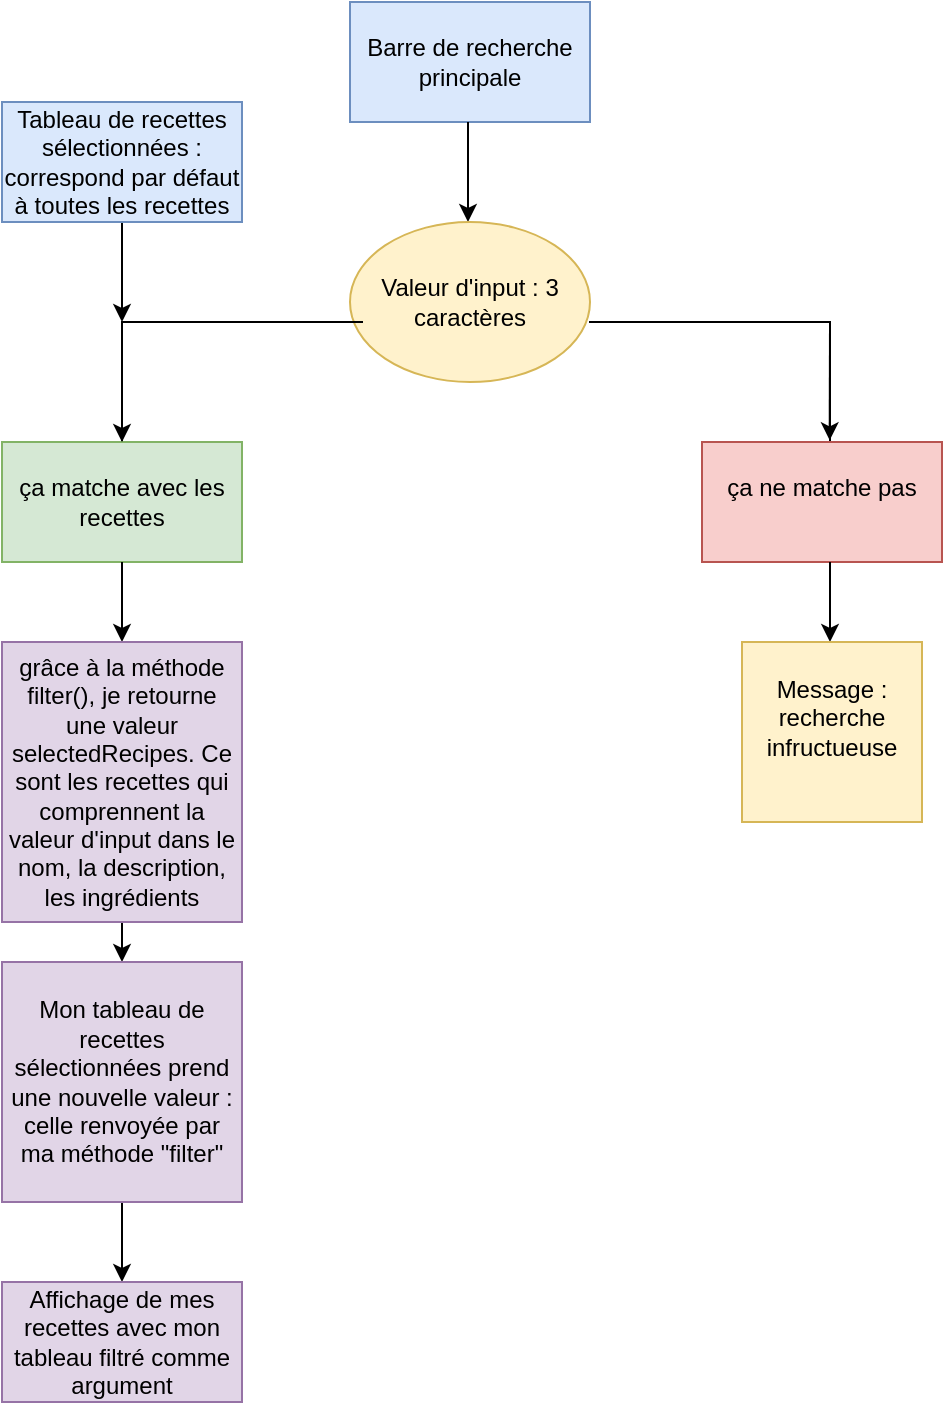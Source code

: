 <mxfile version="20.2.3" type="github">
  <diagram id="sMP_dOJLOKyjLoVJ6SQn" name="Page-1">
    <mxGraphModel dx="593" dy="322" grid="1" gridSize="10" guides="1" tooltips="1" connect="1" arrows="1" fold="1" page="1" pageScale="1" pageWidth="827" pageHeight="1169" math="0" shadow="0">
      <root>
        <mxCell id="0" />
        <mxCell id="1" parent="0" />
        <mxCell id="vuxg8Bi198hUJe4XiMdr-18" value="" style="edgeStyle=orthogonalEdgeStyle;rounded=0;orthogonalLoop=1;jettySize=auto;html=1;" parent="1" source="vuxg8Bi198hUJe4XiMdr-7" target="vuxg8Bi198hUJe4XiMdr-15" edge="1">
          <mxGeometry relative="1" as="geometry" />
        </mxCell>
        <mxCell id="vuxg8Bi198hUJe4XiMdr-7" value="" style="shape=partialRectangle;whiteSpace=wrap;html=1;top=0;left=0;fillColor=none;direction=east;flipH=0;flipV=1;" parent="1" vertex="1">
          <mxGeometry x="474" y="200" width="120" height="60" as="geometry" />
        </mxCell>
        <mxCell id="vuxg8Bi198hUJe4XiMdr-1" value="&lt;div&gt;Barre de recherche principale&lt;/div&gt;" style="rounded=0;whiteSpace=wrap;html=1;direction=west;fillColor=#dae8fc;strokeColor=#6c8ebf;" parent="1" vertex="1">
          <mxGeometry x="354" y="40" width="120" height="60" as="geometry" />
        </mxCell>
        <mxCell id="vuxg8Bi198hUJe4XiMdr-2" value="" style="endArrow=classic;html=1;rounded=0;" parent="1" edge="1">
          <mxGeometry width="50" height="50" relative="1" as="geometry">
            <mxPoint x="413" y="100" as="sourcePoint" />
            <mxPoint x="413" y="150" as="targetPoint" />
          </mxGeometry>
        </mxCell>
        <mxCell id="vuxg8Bi198hUJe4XiMdr-3" value="&lt;div&gt;Valeur d&#39;input : 3 caractères&lt;/div&gt;" style="ellipse;whiteSpace=wrap;html=1;fillColor=#fff2cc;strokeColor=#d6b656;" parent="1" vertex="1">
          <mxGeometry x="354" y="150" width="120" height="80" as="geometry" />
        </mxCell>
        <mxCell id="vuxg8Bi198hUJe4XiMdr-5" value="" style="shape=partialRectangle;whiteSpace=wrap;html=1;bottom=0;right=0;fillColor=none;" parent="1" vertex="1">
          <mxGeometry x="240" y="200" width="120" height="60" as="geometry" />
        </mxCell>
        <mxCell id="vuxg8Bi198hUJe4XiMdr-14" value="ça matche avec les recettes" style="rounded=0;whiteSpace=wrap;html=1;fillColor=#d5e8d4;strokeColor=#82b366;" parent="1" vertex="1">
          <mxGeometry x="180" y="260" width="120" height="60" as="geometry" />
        </mxCell>
        <mxCell id="vuxg8Bi198hUJe4XiMdr-15" value="&lt;div&gt;ça ne matche pas&lt;/div&gt;&lt;div&gt;&lt;br&gt;&lt;/div&gt;" style="rounded=0;whiteSpace=wrap;html=1;fillColor=#f8cecc;strokeColor=#b85450;" parent="1" vertex="1">
          <mxGeometry x="530" y="260" width="120" height="60" as="geometry" />
        </mxCell>
        <mxCell id="vuxg8Bi198hUJe4XiMdr-16" value="" style="endArrow=classic;html=1;rounded=0;entryX=0;entryY=1;entryDx=0;entryDy=0;" parent="1" target="vuxg8Bi198hUJe4XiMdr-5" edge="1">
          <mxGeometry width="50" height="50" relative="1" as="geometry">
            <mxPoint x="240" y="200" as="sourcePoint" />
            <mxPoint x="290" y="150" as="targetPoint" />
          </mxGeometry>
        </mxCell>
        <mxCell id="vuxg8Bi198hUJe4XiMdr-17" value="" style="endArrow=classic;html=1;rounded=0;entryX=0.532;entryY=-0.014;entryDx=0;entryDy=0;entryPerimeter=0;" parent="1" target="vuxg8Bi198hUJe4XiMdr-15" edge="1">
          <mxGeometry width="50" height="50" relative="1" as="geometry">
            <mxPoint x="594" y="200" as="sourcePoint" />
            <mxPoint x="594" y="250" as="targetPoint" />
          </mxGeometry>
        </mxCell>
        <mxCell id="vuxg8Bi198hUJe4XiMdr-19" value="" style="endArrow=classic;html=1;rounded=0;" parent="1" edge="1">
          <mxGeometry width="50" height="50" relative="1" as="geometry">
            <mxPoint x="594" y="320" as="sourcePoint" />
            <mxPoint x="594" y="360" as="targetPoint" />
          </mxGeometry>
        </mxCell>
        <mxCell id="vuxg8Bi198hUJe4XiMdr-21" value="" style="endArrow=classic;html=1;rounded=0;" parent="1" edge="1">
          <mxGeometry width="50" height="50" relative="1" as="geometry">
            <mxPoint x="240" y="320" as="sourcePoint" />
            <mxPoint x="240" y="360" as="targetPoint" />
          </mxGeometry>
        </mxCell>
        <mxCell id="vuxg8Bi198hUJe4XiMdr-26" style="edgeStyle=orthogonalEdgeStyle;rounded=0;orthogonalLoop=1;jettySize=auto;html=1;" parent="1" source="vuxg8Bi198hUJe4XiMdr-22" edge="1">
          <mxGeometry relative="1" as="geometry">
            <mxPoint x="240" y="520" as="targetPoint" />
          </mxGeometry>
        </mxCell>
        <mxCell id="vuxg8Bi198hUJe4XiMdr-22" value="&lt;div&gt;grâce à la méthode filter(), je retourne une valeur selectedRecipes. Ce sont les recettes qui comprennent la valeur d&#39;input dans le nom, la description, les ingrédients&lt;/div&gt;" style="rounded=0;whiteSpace=wrap;html=1;fillColor=#e1d5e7;strokeColor=#9673a6;" parent="1" vertex="1">
          <mxGeometry x="180" y="360" width="120" height="140" as="geometry" />
        </mxCell>
        <mxCell id="vuxg8Bi198hUJe4XiMdr-23" value="&lt;div&gt;Message : recherche infructueuse&lt;/div&gt;&lt;div&gt;&lt;br&gt;&lt;/div&gt;" style="whiteSpace=wrap;html=1;aspect=fixed;fillColor=#fff2cc;strokeColor=#d6b656;" parent="1" vertex="1">
          <mxGeometry x="550" y="360" width="90" height="90" as="geometry" />
        </mxCell>
        <mxCell id="w09Ltb3zem8yMkZ8JGtS-3" style="edgeStyle=orthogonalEdgeStyle;rounded=0;orthogonalLoop=1;jettySize=auto;html=1;" edge="1" parent="1" source="vuxg8Bi198hUJe4XiMdr-27">
          <mxGeometry relative="1" as="geometry">
            <mxPoint x="240" y="680" as="targetPoint" />
          </mxGeometry>
        </mxCell>
        <mxCell id="vuxg8Bi198hUJe4XiMdr-27" value="&lt;div&gt;Mon tableau de recettes sélectionnées prend une nouvelle valeur : celle renvoyée par ma méthode &quot;filter&quot;&lt;/div&gt;" style="rounded=0;whiteSpace=wrap;html=1;fillColor=#e1d5e7;strokeColor=#9673a6;" parent="1" vertex="1">
          <mxGeometry x="180" y="520" width="120" height="120" as="geometry" />
        </mxCell>
        <mxCell id="w09Ltb3zem8yMkZ8JGtS-2" style="edgeStyle=orthogonalEdgeStyle;rounded=0;orthogonalLoop=1;jettySize=auto;html=1;" edge="1" parent="1" source="w09Ltb3zem8yMkZ8JGtS-1">
          <mxGeometry relative="1" as="geometry">
            <mxPoint x="240" y="200" as="targetPoint" />
          </mxGeometry>
        </mxCell>
        <mxCell id="w09Ltb3zem8yMkZ8JGtS-1" value="&lt;div&gt;Tableau de recettes sélectionnées : correspond par défaut à toutes les recettes&lt;/div&gt;" style="rounded=0;whiteSpace=wrap;html=1;fillColor=#dae8fc;strokeColor=#6c8ebf;" vertex="1" parent="1">
          <mxGeometry x="180" y="90" width="120" height="60" as="geometry" />
        </mxCell>
        <mxCell id="w09Ltb3zem8yMkZ8JGtS-4" value="Affichage de mes recettes avec mon tableau filtré comme argument" style="rounded=0;whiteSpace=wrap;html=1;fillColor=#e1d5e7;strokeColor=#9673a6;" vertex="1" parent="1">
          <mxGeometry x="180" y="680" width="120" height="60" as="geometry" />
        </mxCell>
      </root>
    </mxGraphModel>
  </diagram>
</mxfile>
